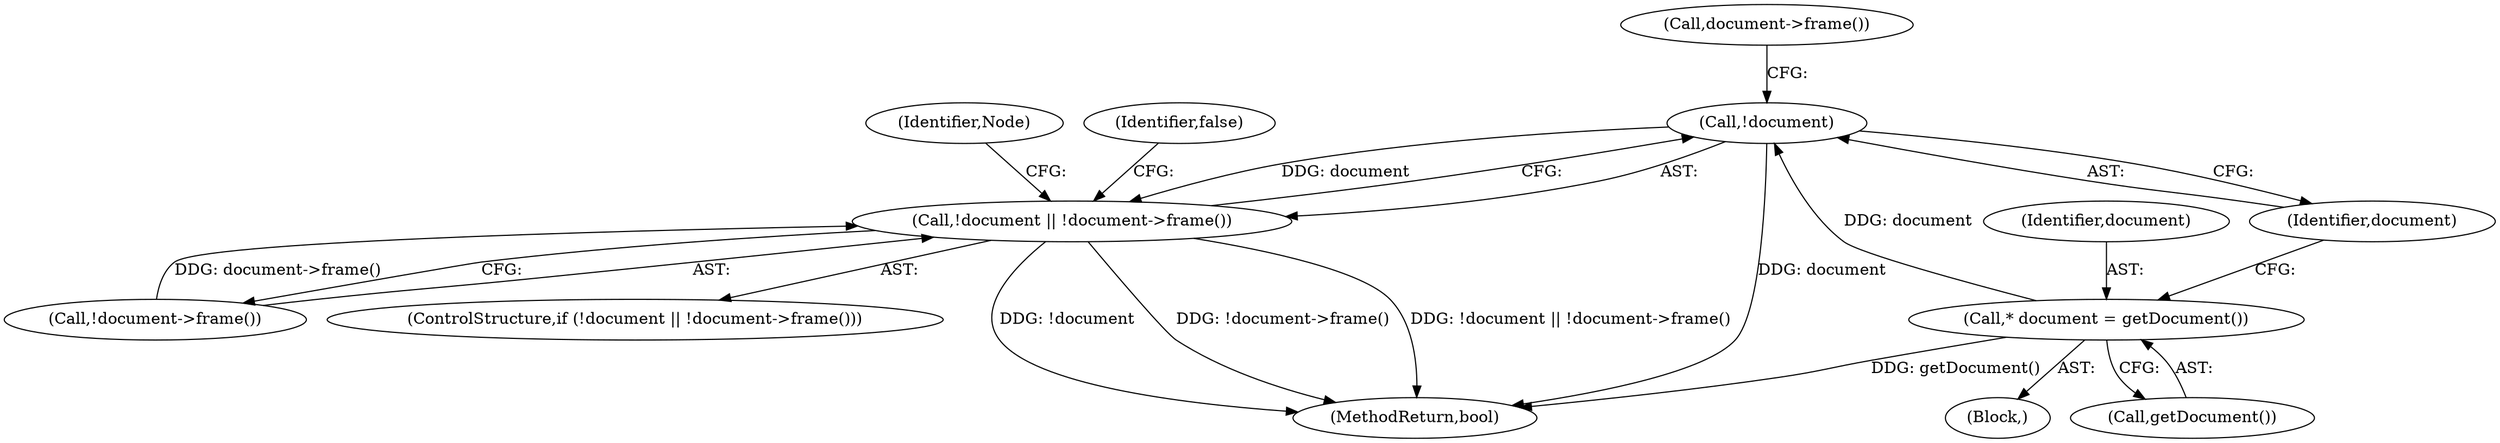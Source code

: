 digraph "0_Chrome_d27468a832d5316884bd02f459cbf493697fd7e1_24@pointer" {
"1000121" [label="(Call,!document)"];
"1000116" [label="(Call,* document = getDocument())"];
"1000120" [label="(Call,!document || !document->frame())"];
"1000101" [label="(Block,)"];
"1000155" [label="(MethodReturn,bool)"];
"1000118" [label="(Call,getDocument())"];
"1000123" [label="(Call,!document->frame())"];
"1000130" [label="(Identifier,Node)"];
"1000122" [label="(Identifier,document)"];
"1000116" [label="(Call,* document = getDocument())"];
"1000124" [label="(Call,document->frame())"];
"1000120" [label="(Call,!document || !document->frame())"];
"1000117" [label="(Identifier,document)"];
"1000121" [label="(Call,!document)"];
"1000119" [label="(ControlStructure,if (!document || !document->frame()))"];
"1000126" [label="(Identifier,false)"];
"1000121" -> "1000120"  [label="AST: "];
"1000121" -> "1000122"  [label="CFG: "];
"1000122" -> "1000121"  [label="AST: "];
"1000124" -> "1000121"  [label="CFG: "];
"1000120" -> "1000121"  [label="CFG: "];
"1000121" -> "1000155"  [label="DDG: document"];
"1000121" -> "1000120"  [label="DDG: document"];
"1000116" -> "1000121"  [label="DDG: document"];
"1000116" -> "1000101"  [label="AST: "];
"1000116" -> "1000118"  [label="CFG: "];
"1000117" -> "1000116"  [label="AST: "];
"1000118" -> "1000116"  [label="AST: "];
"1000122" -> "1000116"  [label="CFG: "];
"1000116" -> "1000155"  [label="DDG: getDocument()"];
"1000120" -> "1000119"  [label="AST: "];
"1000120" -> "1000123"  [label="CFG: "];
"1000123" -> "1000120"  [label="AST: "];
"1000126" -> "1000120"  [label="CFG: "];
"1000130" -> "1000120"  [label="CFG: "];
"1000120" -> "1000155"  [label="DDG: !document"];
"1000120" -> "1000155"  [label="DDG: !document->frame()"];
"1000120" -> "1000155"  [label="DDG: !document || !document->frame()"];
"1000123" -> "1000120"  [label="DDG: document->frame()"];
}
